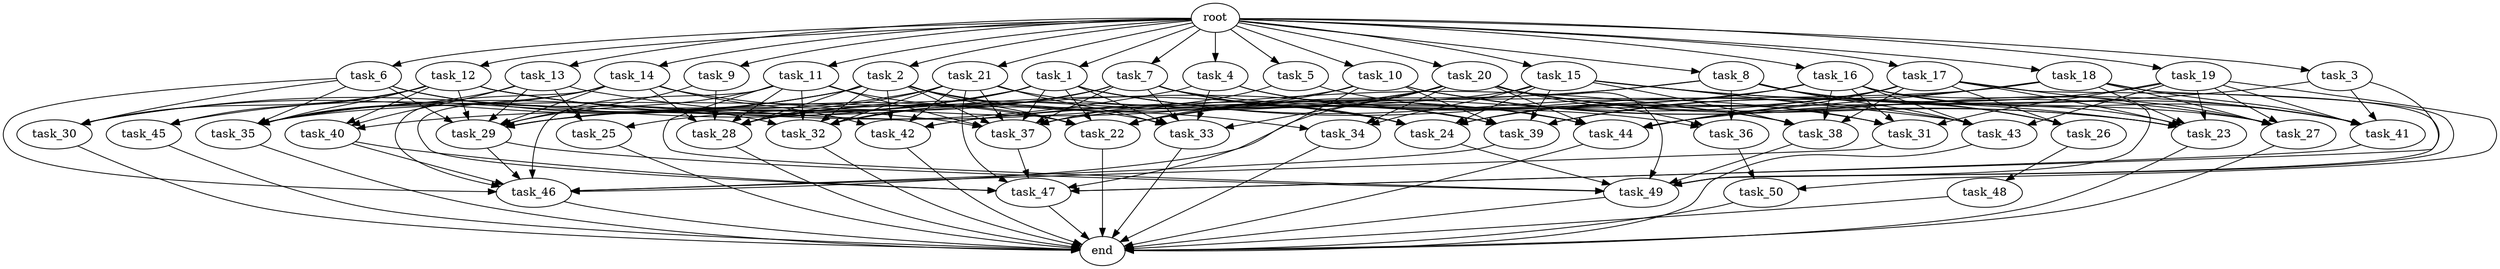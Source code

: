 digraph G {
  root [size="0.000000e+00"];
  task_1 [size="1.250225e+10"];
  task_2 [size="6.848872e+10"];
  task_3 [size="3.758130e+10"];
  task_4 [size="9.388920e+10"];
  task_5 [size="7.486354e+10"];
  task_6 [size="6.161039e+10"];
  task_7 [size="7.534489e+10"];
  task_8 [size="4.235767e+10"];
  task_9 [size="1.433384e+10"];
  task_10 [size="6.417156e+10"];
  task_11 [size="3.437778e+10"];
  task_12 [size="4.455659e+09"];
  task_13 [size="1.282620e+10"];
  task_14 [size="5.035582e+10"];
  task_15 [size="2.795608e+09"];
  task_16 [size="7.974771e+10"];
  task_17 [size="3.096565e+10"];
  task_18 [size="7.681013e+09"];
  task_19 [size="4.836094e+10"];
  task_20 [size="7.111143e+10"];
  task_21 [size="8.286727e+10"];
  task_22 [size="4.953375e+10"];
  task_23 [size="2.699227e+10"];
  task_24 [size="8.506304e+10"];
  task_25 [size="4.298862e+09"];
  task_26 [size="2.482652e+10"];
  task_27 [size="4.136640e+10"];
  task_28 [size="2.216379e+10"];
  task_29 [size="2.981429e+10"];
  task_30 [size="7.465525e+10"];
  task_31 [size="5.874467e+10"];
  task_32 [size="1.275899e+10"];
  task_33 [size="6.852628e+10"];
  task_34 [size="8.789404e+09"];
  task_35 [size="8.852540e+10"];
  task_36 [size="3.501152e+10"];
  task_37 [size="3.236813e+10"];
  task_38 [size="1.775692e+10"];
  task_39 [size="3.453764e+10"];
  task_40 [size="6.476323e+10"];
  task_41 [size="7.175860e+10"];
  task_42 [size="7.116594e+10"];
  task_43 [size="6.666731e+10"];
  task_44 [size="2.012985e+10"];
  task_45 [size="1.255896e+10"];
  task_46 [size="5.615923e+10"];
  task_47 [size="3.996726e+10"];
  task_48 [size="6.872972e+10"];
  task_49 [size="5.021730e+10"];
  task_50 [size="9.204341e+10"];
  end [size="0.000000e+00"];

  root -> task_1 [size="1.000000e-12"];
  root -> task_2 [size="1.000000e-12"];
  root -> task_3 [size="1.000000e-12"];
  root -> task_4 [size="1.000000e-12"];
  root -> task_5 [size="1.000000e-12"];
  root -> task_6 [size="1.000000e-12"];
  root -> task_7 [size="1.000000e-12"];
  root -> task_8 [size="1.000000e-12"];
  root -> task_9 [size="1.000000e-12"];
  root -> task_10 [size="1.000000e-12"];
  root -> task_11 [size="1.000000e-12"];
  root -> task_12 [size="1.000000e-12"];
  root -> task_13 [size="1.000000e-12"];
  root -> task_14 [size="1.000000e-12"];
  root -> task_15 [size="1.000000e-12"];
  root -> task_16 [size="1.000000e-12"];
  root -> task_17 [size="1.000000e-12"];
  root -> task_18 [size="1.000000e-12"];
  root -> task_19 [size="1.000000e-12"];
  root -> task_20 [size="1.000000e-12"];
  root -> task_21 [size="1.000000e-12"];
  task_1 -> task_22 [size="7.076250e+07"];
  task_1 -> task_28 [size="2.770474e+07"];
  task_1 -> task_29 [size="3.312699e+07"];
  task_1 -> task_30 [size="1.866381e+08"];
  task_1 -> task_31 [size="1.468617e+08"];
  task_1 -> task_33 [size="1.142105e+08"];
  task_1 -> task_35 [size="1.264649e+08"];
  task_1 -> task_37 [size="4.046016e+07"];
  task_1 -> task_43 [size="1.333346e+08"];
  task_1 -> task_44 [size="2.875693e+07"];
  task_2 -> task_22 [size="7.076250e+07"];
  task_2 -> task_28 [size="2.770474e+07"];
  task_2 -> task_30 [size="1.866381e+08"];
  task_2 -> task_32 [size="2.126499e+07"];
  task_2 -> task_34 [size="2.929801e+07"];
  task_2 -> task_35 [size="1.264649e+08"];
  task_2 -> task_37 [size="4.046016e+07"];
  task_2 -> task_42 [size="1.423319e+08"];
  task_2 -> task_44 [size="2.875693e+07"];
  task_2 -> task_45 [size="6.279478e+07"];
  task_3 -> task_41 [size="1.195977e+08"];
  task_3 -> task_44 [size="2.875693e+07"];
  task_3 -> task_47 [size="5.709609e+07"];
  task_4 -> task_33 [size="1.142105e+08"];
  task_4 -> task_36 [size="1.167051e+08"];
  task_4 -> task_40 [size="2.158774e+08"];
  task_4 -> task_44 [size="2.875693e+07"];
  task_5 -> task_37 [size="4.046016e+07"];
  task_5 -> task_38 [size="3.551384e+07"];
  task_6 -> task_29 [size="3.312699e+07"];
  task_6 -> task_30 [size="1.866381e+08"];
  task_6 -> task_32 [size="2.126499e+07"];
  task_6 -> task_35 [size="1.264649e+08"];
  task_6 -> task_37 [size="4.046016e+07"];
  task_6 -> task_46 [size="7.019903e+07"];
  task_7 -> task_24 [size="1.417717e+08"];
  task_7 -> task_25 [size="2.149431e+07"];
  task_7 -> task_27 [size="8.273281e+07"];
  task_7 -> task_28 [size="2.770474e+07"];
  task_7 -> task_32 [size="2.126499e+07"];
  task_7 -> task_33 [size="1.142105e+08"];
  task_7 -> task_37 [size="4.046016e+07"];
  task_7 -> task_39 [size="5.756273e+07"];
  task_8 -> task_22 [size="7.076250e+07"];
  task_8 -> task_26 [size="8.275508e+07"];
  task_8 -> task_36 [size="1.167051e+08"];
  task_8 -> task_41 [size="1.195977e+08"];
  task_8 -> task_42 [size="1.423319e+08"];
  task_8 -> task_43 [size="1.333346e+08"];
  task_9 -> task_28 [size="2.770474e+07"];
  task_9 -> task_29 [size="3.312699e+07"];
  task_10 -> task_22 [size="7.076250e+07"];
  task_10 -> task_23 [size="3.856039e+07"];
  task_10 -> task_29 [size="3.312699e+07"];
  task_10 -> task_39 [size="5.756273e+07"];
  task_10 -> task_41 [size="1.195977e+08"];
  task_10 -> task_47 [size="5.709609e+07"];
  task_11 -> task_22 [size="7.076250e+07"];
  task_11 -> task_28 [size="2.770474e+07"];
  task_11 -> task_29 [size="3.312699e+07"];
  task_11 -> task_32 [size="2.126499e+07"];
  task_11 -> task_37 [size="4.046016e+07"];
  task_11 -> task_46 [size="7.019903e+07"];
  task_11 -> task_49 [size="6.277163e+07"];
  task_12 -> task_22 [size="7.076250e+07"];
  task_12 -> task_24 [size="1.417717e+08"];
  task_12 -> task_29 [size="3.312699e+07"];
  task_12 -> task_30 [size="1.866381e+08"];
  task_12 -> task_35 [size="1.264649e+08"];
  task_12 -> task_39 [size="5.756273e+07"];
  task_12 -> task_40 [size="2.158774e+08"];
  task_12 -> task_45 [size="6.279478e+07"];
  task_13 -> task_25 [size="2.149431e+07"];
  task_13 -> task_29 [size="3.312699e+07"];
  task_13 -> task_35 [size="1.264649e+08"];
  task_13 -> task_38 [size="3.551384e+07"];
  task_13 -> task_40 [size="2.158774e+08"];
  task_14 -> task_28 [size="2.770474e+07"];
  task_14 -> task_29 [size="3.312699e+07"];
  task_14 -> task_33 [size="1.142105e+08"];
  task_14 -> task_35 [size="1.264649e+08"];
  task_14 -> task_42 [size="1.423319e+08"];
  task_14 -> task_46 [size="7.019903e+07"];
  task_14 -> task_47 [size="5.709609e+07"];
  task_15 -> task_23 [size="3.856039e+07"];
  task_15 -> task_24 [size="1.417717e+08"];
  task_15 -> task_26 [size="8.275508e+07"];
  task_15 -> task_34 [size="2.929801e+07"];
  task_15 -> task_35 [size="1.264649e+08"];
  task_15 -> task_38 [size="3.551384e+07"];
  task_15 -> task_39 [size="5.756273e+07"];
  task_15 -> task_43 [size="1.333346e+08"];
  task_16 -> task_23 [size="3.856039e+07"];
  task_16 -> task_24 [size="1.417717e+08"];
  task_16 -> task_31 [size="1.468617e+08"];
  task_16 -> task_38 [size="3.551384e+07"];
  task_16 -> task_41 [size="1.195977e+08"];
  task_16 -> task_42 [size="1.423319e+08"];
  task_16 -> task_43 [size="1.333346e+08"];
  task_16 -> task_49 [size="6.277163e+07"];
  task_17 -> task_22 [size="7.076250e+07"];
  task_17 -> task_23 [size="3.856039e+07"];
  task_17 -> task_24 [size="1.417717e+08"];
  task_17 -> task_26 [size="8.275508e+07"];
  task_17 -> task_27 [size="8.273281e+07"];
  task_17 -> task_38 [size="3.551384e+07"];
  task_17 -> task_44 [size="2.875693e+07"];
  task_17 -> task_49 [size="6.277163e+07"];
  task_18 -> task_23 [size="3.856039e+07"];
  task_18 -> task_27 [size="8.273281e+07"];
  task_18 -> task_37 [size="4.046016e+07"];
  task_18 -> task_39 [size="5.756273e+07"];
  task_18 -> task_41 [size="1.195977e+08"];
  task_18 -> task_44 [size="2.875693e+07"];
  task_18 -> task_49 [size="6.277163e+07"];
  task_19 -> task_23 [size="3.856039e+07"];
  task_19 -> task_27 [size="8.273281e+07"];
  task_19 -> task_31 [size="1.468617e+08"];
  task_19 -> task_39 [size="5.756273e+07"];
  task_19 -> task_41 [size="1.195977e+08"];
  task_19 -> task_43 [size="1.333346e+08"];
  task_19 -> task_50 [size="4.602170e+08"];
  task_20 -> task_23 [size="3.856039e+07"];
  task_20 -> task_27 [size="8.273281e+07"];
  task_20 -> task_28 [size="2.770474e+07"];
  task_20 -> task_31 [size="1.468617e+08"];
  task_20 -> task_32 [size="2.126499e+07"];
  task_20 -> task_33 [size="1.142105e+08"];
  task_20 -> task_34 [size="2.929801e+07"];
  task_20 -> task_36 [size="1.167051e+08"];
  task_20 -> task_44 [size="2.875693e+07"];
  task_20 -> task_46 [size="7.019903e+07"];
  task_20 -> task_49 [size="6.277163e+07"];
  task_21 -> task_24 [size="1.417717e+08"];
  task_21 -> task_28 [size="2.770474e+07"];
  task_21 -> task_29 [size="3.312699e+07"];
  task_21 -> task_32 [size="2.126499e+07"];
  task_21 -> task_33 [size="1.142105e+08"];
  task_21 -> task_37 [size="4.046016e+07"];
  task_21 -> task_42 [size="1.423319e+08"];
  task_21 -> task_47 [size="5.709609e+07"];
  task_22 -> end [size="1.000000e-12"];
  task_23 -> end [size="1.000000e-12"];
  task_24 -> task_49 [size="6.277163e+07"];
  task_25 -> end [size="1.000000e-12"];
  task_26 -> task_48 [size="6.872972e+08"];
  task_27 -> end [size="1.000000e-12"];
  task_28 -> end [size="1.000000e-12"];
  task_29 -> task_46 [size="7.019903e+07"];
  task_29 -> task_49 [size="6.277163e+07"];
  task_30 -> end [size="1.000000e-12"];
  task_31 -> task_46 [size="7.019903e+07"];
  task_32 -> end [size="1.000000e-12"];
  task_33 -> end [size="1.000000e-12"];
  task_34 -> end [size="1.000000e-12"];
  task_35 -> end [size="1.000000e-12"];
  task_36 -> task_50 [size="4.602170e+08"];
  task_37 -> task_47 [size="5.709609e+07"];
  task_38 -> task_49 [size="6.277163e+07"];
  task_39 -> task_46 [size="7.019903e+07"];
  task_40 -> task_46 [size="7.019903e+07"];
  task_40 -> task_47 [size="5.709609e+07"];
  task_41 -> task_47 [size="5.709609e+07"];
  task_42 -> end [size="1.000000e-12"];
  task_43 -> end [size="1.000000e-12"];
  task_44 -> end [size="1.000000e-12"];
  task_45 -> end [size="1.000000e-12"];
  task_46 -> end [size="1.000000e-12"];
  task_47 -> end [size="1.000000e-12"];
  task_48 -> end [size="1.000000e-12"];
  task_49 -> end [size="1.000000e-12"];
  task_50 -> end [size="1.000000e-12"];
}
